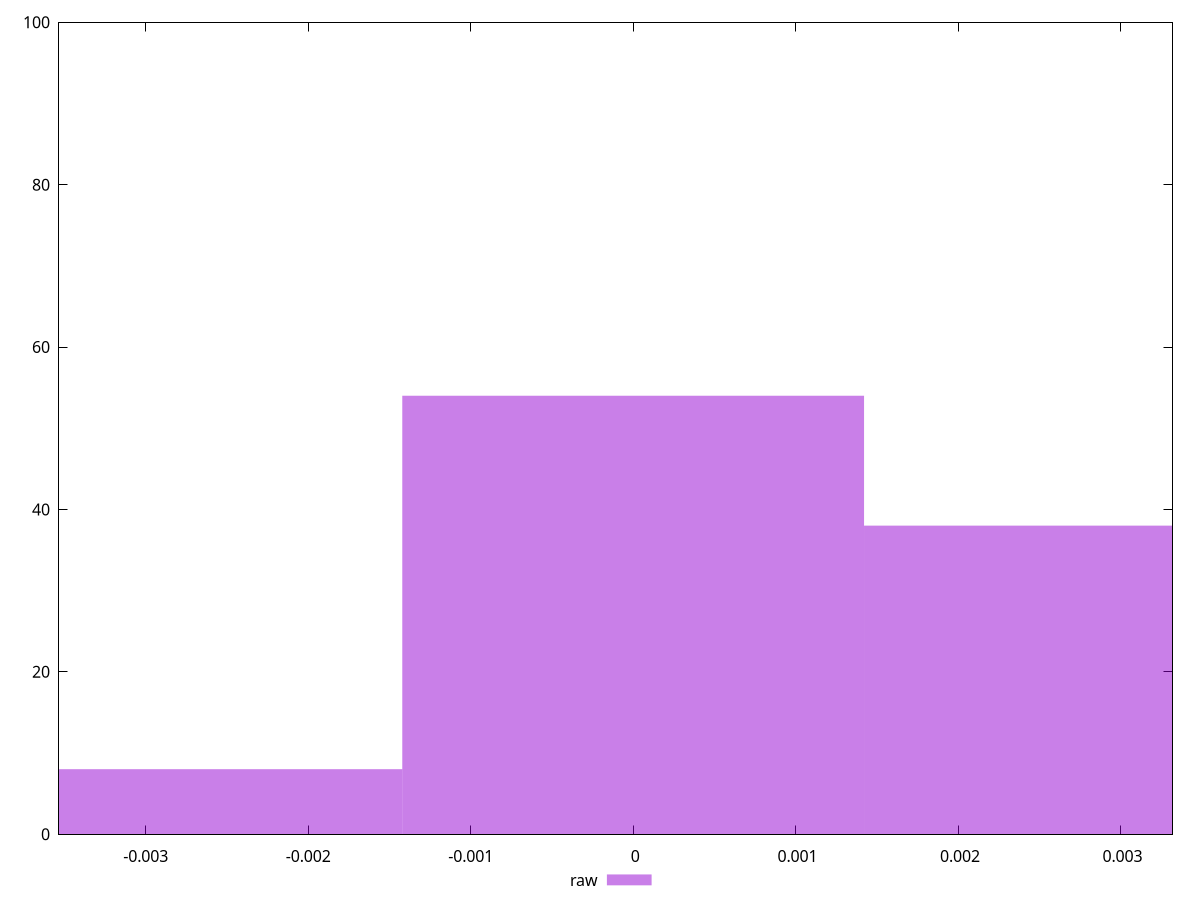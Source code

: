 reset

$raw <<EOF
0 54
0.0028425344957467152 38
-0.0028425344957467152 8
EOF

set key outside below
set boxwidth 0.0028425344957467152
set xrange [-0.0035343644196591285:0.0033199363265268263]
set yrange [0:100]
set trange [0:100]
set style fill transparent solid 0.5 noborder
set terminal svg size 640, 490 enhanced background rgb 'white'
set output "reports/report_00033_2021-03-01T14-23-16.841Z/meta/pScore-difference/samples/astro-inner-cached/raw/histogram.svg"

plot $raw title "raw" with boxes

reset
